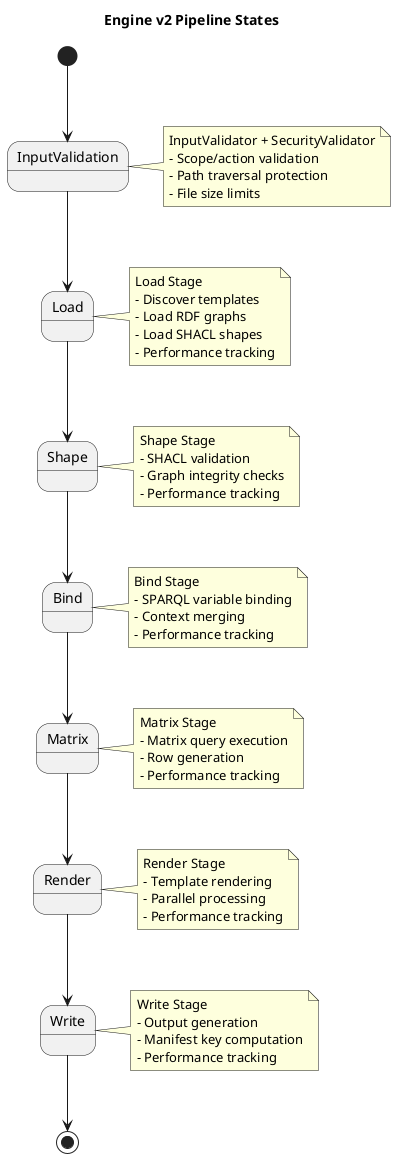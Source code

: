 @startuml
title Engine v2 Pipeline States
[*] --> InputValidation
InputValidation --> Load
Load --> Shape
Shape --> Bind
Bind --> Matrix
Matrix --> Render
Render --> Write
Write --> [*]

note right of InputValidation
  InputValidator + SecurityValidator
  - Scope/action validation
  - Path traversal protection
  - File size limits
end note

note right of Load
  Load Stage
  - Discover templates
  - Load RDF graphs
  - Load SHACL shapes
  - Performance tracking
end note

note right of Shape
  Shape Stage
  - SHACL validation
  - Graph integrity checks
  - Performance tracking
end note

note right of Bind
  Bind Stage
  - SPARQL variable binding
  - Context merging
  - Performance tracking
end note

note right of Matrix
  Matrix Stage
  - Matrix query execution
  - Row generation
  - Performance tracking
end note

note right of Render
  Render Stage
  - Template rendering
  - Parallel processing
  - Performance tracking
end note

note right of Write
  Write Stage
  - Output generation
  - Manifest key computation
  - Performance tracking
end note
@enduml
